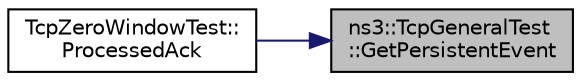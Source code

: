 digraph "ns3::TcpGeneralTest::GetPersistentEvent"
{
 // LATEX_PDF_SIZE
  edge [fontname="Helvetica",fontsize="10",labelfontname="Helvetica",labelfontsize="10"];
  node [fontname="Helvetica",fontsize="10",shape=record];
  rankdir="RL";
  Node1 [label="ns3::TcpGeneralTest\l::GetPersistentEvent",height=0.2,width=0.4,color="black", fillcolor="grey75", style="filled", fontcolor="black",tooltip="Get the persistent event of the selected socket."];
  Node1 -> Node2 [dir="back",color="midnightblue",fontsize="10",style="solid",fontname="Helvetica"];
  Node2 [label="TcpZeroWindowTest::\lProcessedAck",height=0.2,width=0.4,color="black", fillcolor="white", style="filled",URL="$class_tcp_zero_window_test.html#a7a204f4fce57938f52c87d3ea446d2e5",tooltip="Processed ack."];
}
